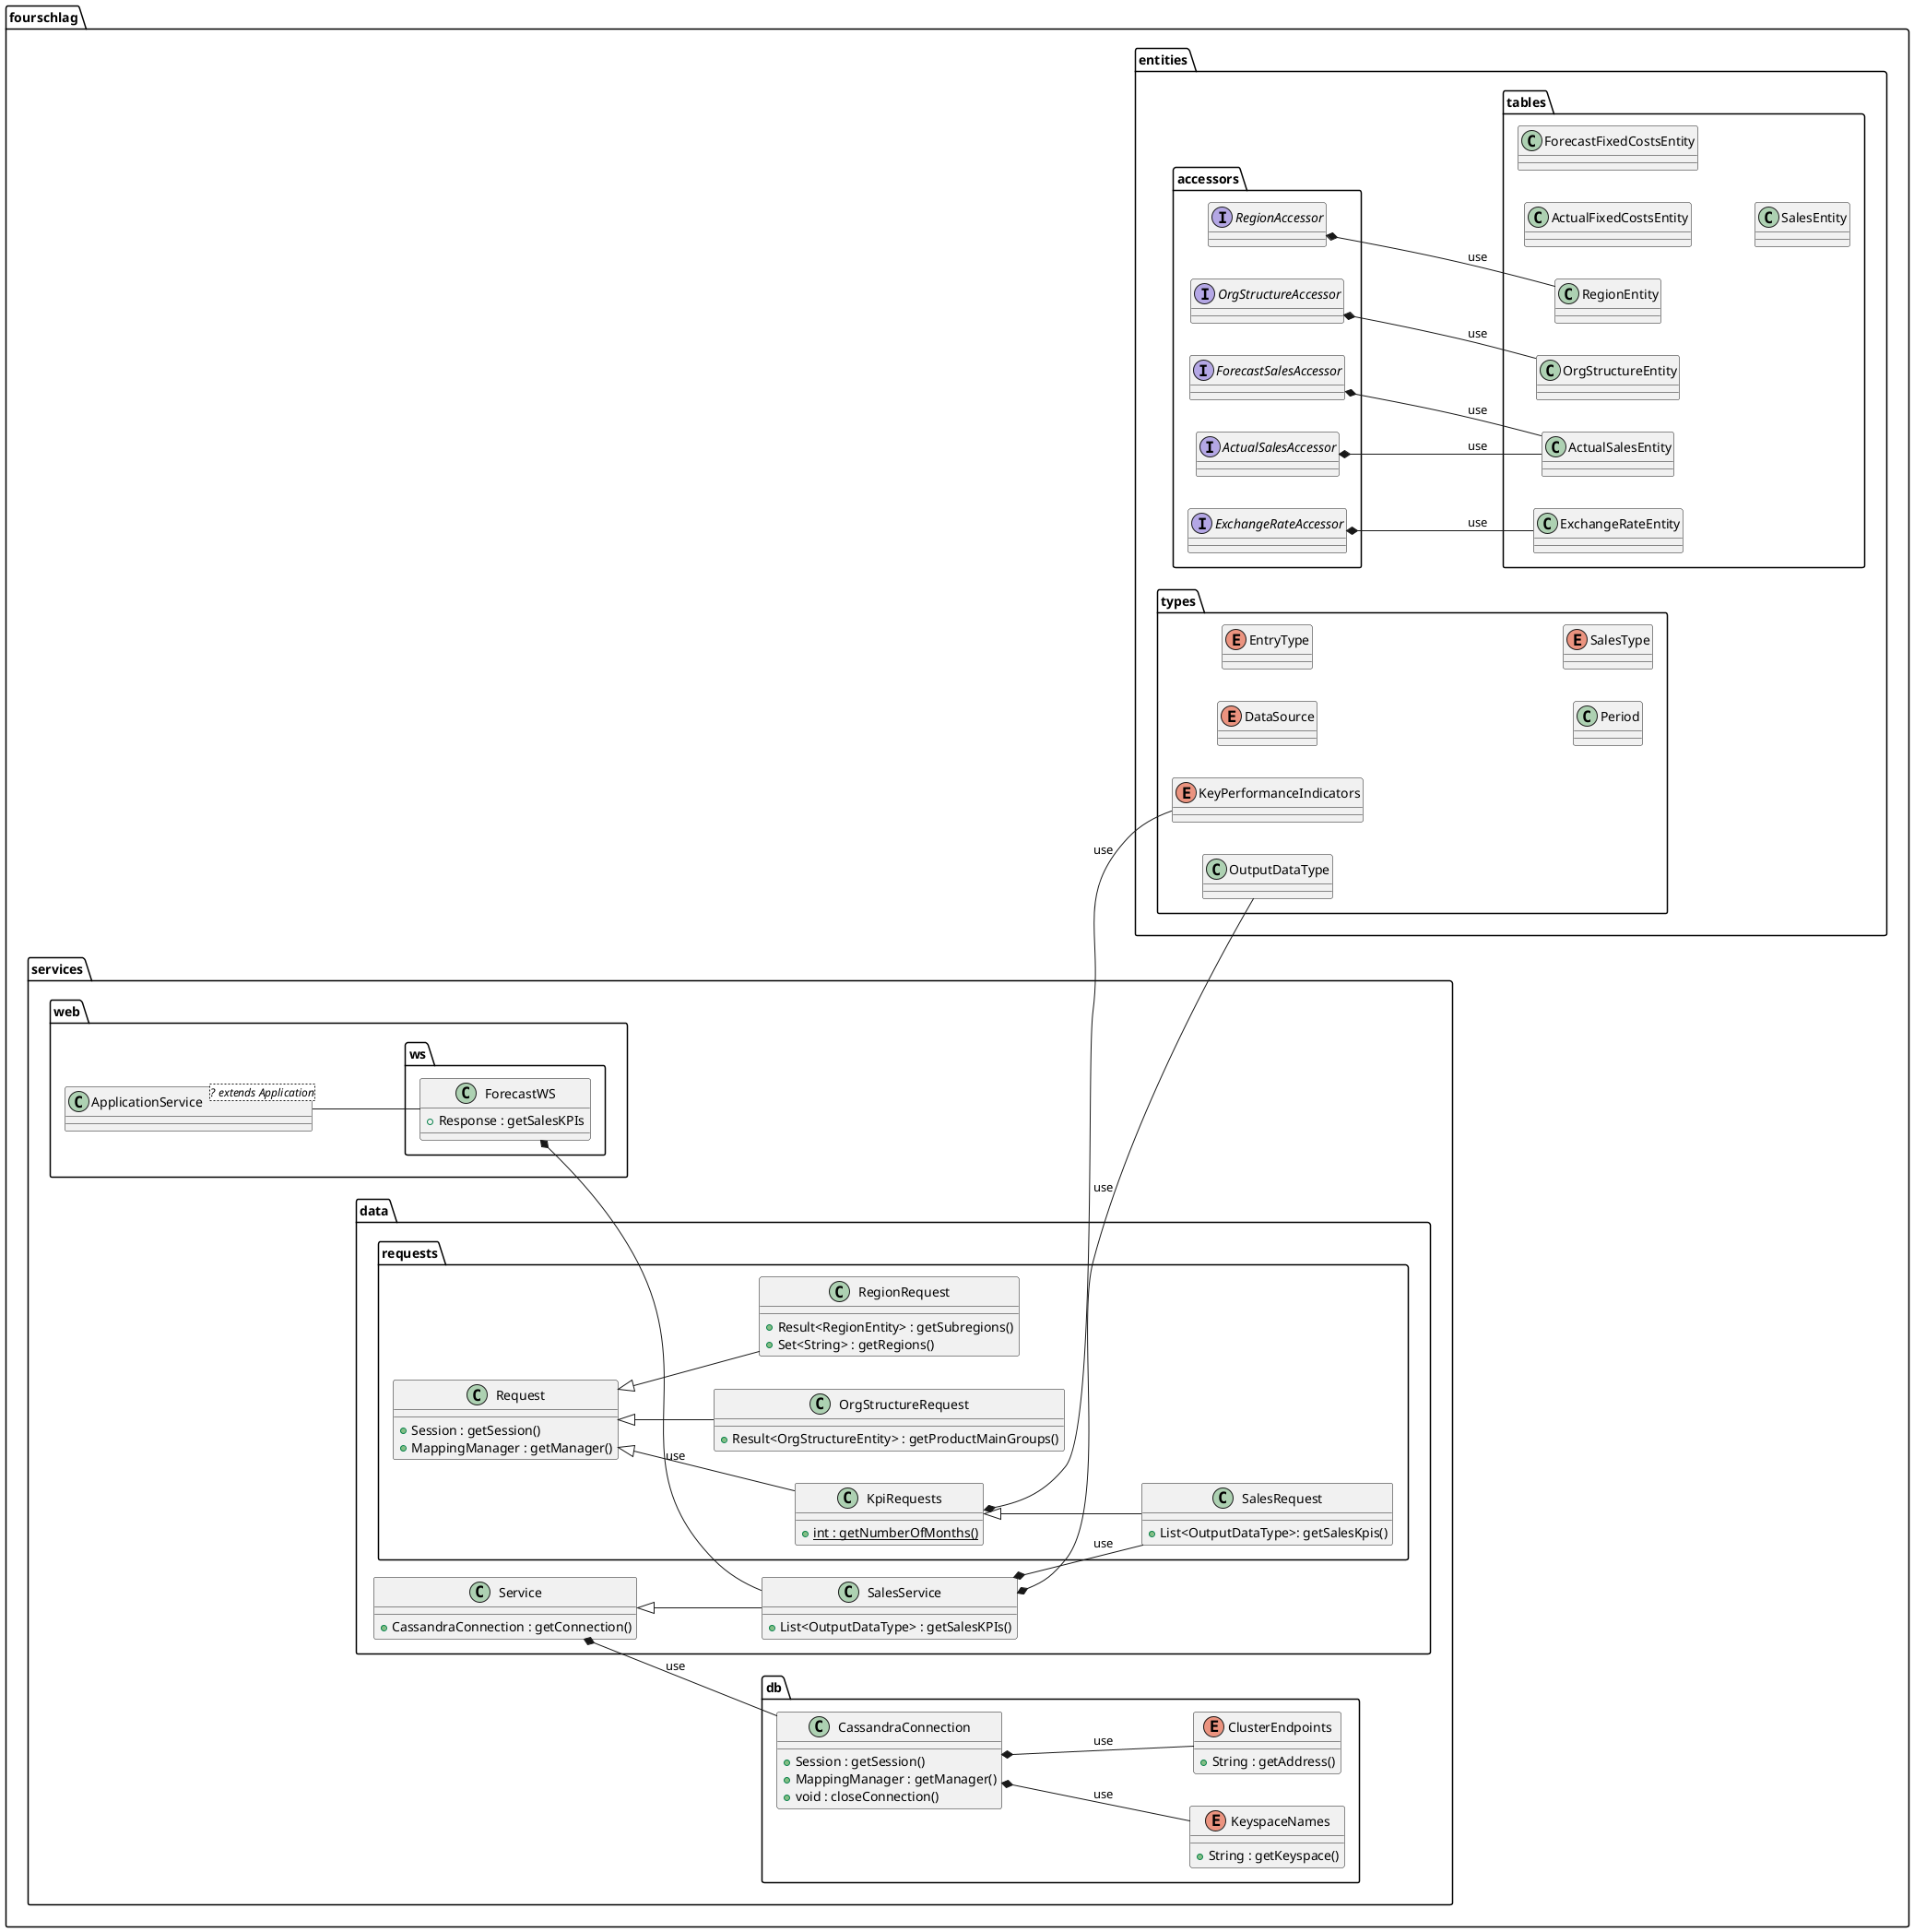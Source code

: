 @startuml
/' For available options see
http://plantuml.com/component-diagram
http://plantuml.com/class-diagram '/

' top to bottom direction
left to right direction
package "fourschlag" {
    package "entities" {
        package "accessors" {
            Interface "ActualSalesAccessor"{
            }

            Interface "ExchangeRateAccessor" {
            }

            Interface "ForecastSalesAccessor" {
            }

            Interface "OrgStructureAccessor" {
            }

            Interface "RegionAccessor" {
            }
        }

        package "types" {
            Enum "DataSource" {
            }

            Enum "EntryType" {
            }

            Enum "KeyPerformanceIndicators" {
            }

            Class "OutputDataType" {
            }

            Class "Period" {
            }

            Enum "SalesType" {
            }
        }

        package "tables" {
            Class "ActualFixedCostsEntity" {
            }

            Class "ActualSalesEntity" {
            }

            Class "ExchangeRateEntity" {
            }

            Class "ForecastFixedCostsEntity" {
            }

            Class "OrgStructureEntity" {
            }

            Class "RegionEntity" {
            }

            Class "SalesEntity" {
            }
        }

        ActualSalesAccessor *-- ActualSalesEntity : use
        ExchangeRateAccessor *-- ExchangeRateEntity : use
        ForecastSalesAccessor *-- ActualSalesEntity : use
        OrgStructureAccessor *-- OrgStructureEntity : use
        RegionAccessor *-- RegionEntity : use
    }

    package "services" {
        package "data" {
            package "requests" {
                Class "KpiRequests" {
                    +{static}int : getNumberOfMonths()
                }

                Class "OrgStructureRequest" {
                    +Result<OrgStructureEntity> : getProductMainGroups()
                }

                Class "RegionRequest" {
                     +Result<RegionEntity> : getSubregions()
                     +Set<String> : getRegions()
                }

                Class "Request" {
                    +Session : getSession()
                    +MappingManager : getManager()
                }

                Class "SalesRequest" {
                    +List<OutputDataType>: getSalesKpis()
                }

                Request <|-- KpiRequests
                KpiRequests <|-- SalesRequest

                Request <|-- OrgStructureRequest
                Request <|-- RegionRequest

                KpiRequests *-- KeyPerformanceIndicators : use

            }

            Class "Service" {
                +CassandraConnection : getConnection()
            }

            Class "SalesService" {
                +List<OutputDataType> : getSalesKPIs()
            }

            Service <|-- SalesService

            ' internal uses of SalesService
            SalesService *-- SalesRequest : use
            SalesService *-- OutputDataType : use

        }

        package "db" {
            Enum "KeyspaceNames" {
                +String : getKeyspace()
            }

            Enum "ClusterEndpoints" {
                +String : getAddress()
            }

            Class "CassandraConnection" {
                +Session : getSession()
                +MappingManager : getManager()
                +void : closeConnection()
            }

            ' internal uses of CassandaConnection
            CassandraConnection *-- KeyspaceNames : use
            CassandraConnection *-- ClusterEndpoints : use

            ' open database connection
            Service *-- CassandraConnection : use
        }

        package "web" {
            package "ws" {
                Class ForecastWS {
                    +Response : getSalesKPIs
                }
            }

            Class ApplicationService<? extends Application>  {
            }

            ApplicationService -- ForecastWS

            ' call sales to KPIs
            ForecastWS *-- SalesService : use

        }
    }
}

@enduml